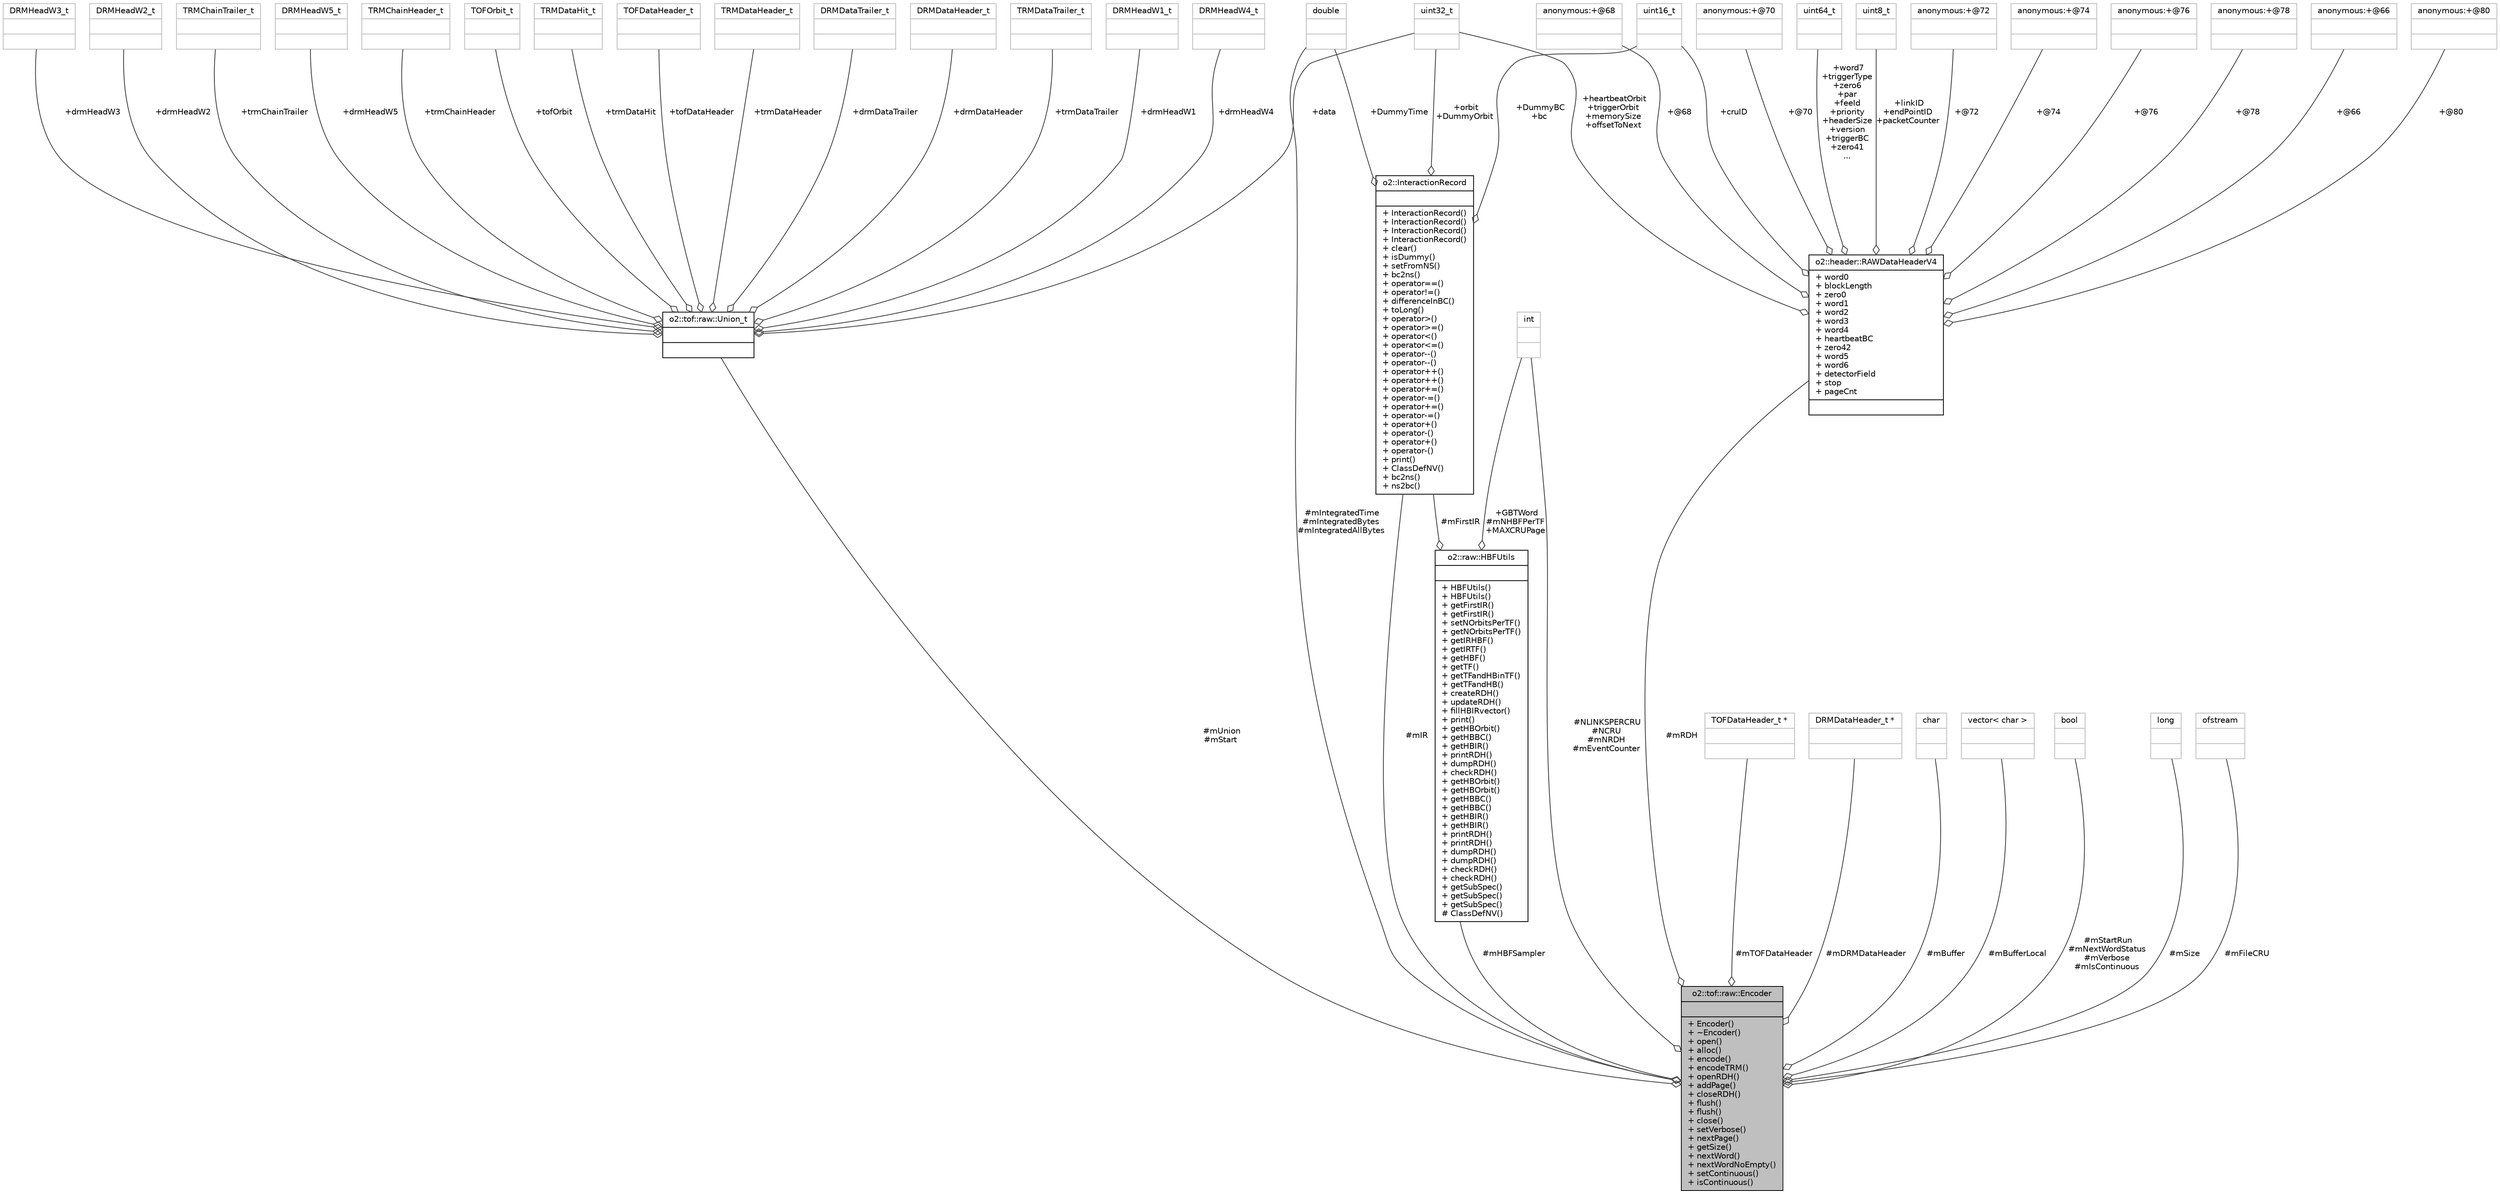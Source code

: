 digraph "o2::tof::raw::Encoder"
{
 // INTERACTIVE_SVG=YES
  bgcolor="transparent";
  edge [fontname="Helvetica",fontsize="10",labelfontname="Helvetica",labelfontsize="10"];
  node [fontname="Helvetica",fontsize="10",shape=record];
  Node1 [label="{o2::tof::raw::Encoder\n||+ Encoder()\l+ ~Encoder()\l+ open()\l+ alloc()\l+ encode()\l+ encodeTRM()\l+ openRDH()\l+ addPage()\l+ closeRDH()\l+ flush()\l+ flush()\l+ close()\l+ setVerbose()\l+ nextPage()\l+ getSize()\l+ nextWord()\l+ nextWordNoEmpty()\l+ setContinuous()\l+ isContinuous()\l}",height=0.2,width=0.4,color="black", fillcolor="grey75", style="filled", fontcolor="black"];
  Node2 -> Node1 [color="grey25",fontsize="10",style="solid",label=" #mHBFSampler" ,arrowhead="odiamond",fontname="Helvetica"];
  Node2 [label="{o2::raw::HBFUtils\n||+ HBFUtils()\l+ HBFUtils()\l+ getFirstIR()\l+ getFirstIR()\l+ setNOrbitsPerTF()\l+ getNOrbitsPerTF()\l+ getIRHBF()\l+ getIRTF()\l+ getHBF()\l+ getTF()\l+ getTFandHBinTF()\l+ getTFandHB()\l+ createRDH()\l+ updateRDH()\l+ fillHBIRvector()\l+ print()\l+ getHBOrbit()\l+ getHBBC()\l+ getHBIR()\l+ printRDH()\l+ dumpRDH()\l+ checkRDH()\l+ getHBOrbit()\l+ getHBOrbit()\l+ getHBBC()\l+ getHBBC()\l+ getHBIR()\l+ getHBIR()\l+ printRDH()\l+ printRDH()\l+ dumpRDH()\l+ dumpRDH()\l+ checkRDH()\l+ checkRDH()\l+ getSubSpec()\l+ getSubSpec()\l+ getSubSpec()\l# ClassDefNV()\l}",height=0.2,width=0.4,color="black",URL="$d0/d1b/classo2_1_1raw_1_1HBFUtils.html"];
  Node3 -> Node2 [color="grey25",fontsize="10",style="solid",label=" #mFirstIR" ,arrowhead="odiamond",fontname="Helvetica"];
  Node3 [label="{o2::InteractionRecord\n||+ InteractionRecord()\l+ InteractionRecord()\l+ InteractionRecord()\l+ InteractionRecord()\l+ clear()\l+ isDummy()\l+ setFromNS()\l+ bc2ns()\l+ operator==()\l+ operator!=()\l+ differenceInBC()\l+ toLong()\l+ operator\>()\l+ operator\>=()\l+ operator\<()\l+ operator\<=()\l+ operator--()\l+ operator--()\l+ operator++()\l+ operator++()\l+ operator+=()\l+ operator-=()\l+ operator+=()\l+ operator-=()\l+ operator+()\l+ operator-()\l+ operator+()\l+ operator-()\l+ print()\l+ ClassDefNV()\l+ bc2ns()\l+ ns2bc()\l}",height=0.2,width=0.4,color="black",URL="$d1/d21/structo2_1_1InteractionRecord.html"];
  Node4 -> Node3 [color="grey25",fontsize="10",style="solid",label=" +DummyTime" ,arrowhead="odiamond",fontname="Helvetica"];
  Node4 [label="{double\n||}",height=0.2,width=0.4,color="grey75"];
  Node5 -> Node3 [color="grey25",fontsize="10",style="solid",label=" +DummyBC\n+bc" ,arrowhead="odiamond",fontname="Helvetica"];
  Node5 [label="{uint16_t\n||}",height=0.2,width=0.4,color="grey75"];
  Node6 -> Node3 [color="grey25",fontsize="10",style="solid",label=" +orbit\n+DummyOrbit" ,arrowhead="odiamond",fontname="Helvetica"];
  Node6 [label="{uint32_t\n||}",height=0.2,width=0.4,color="grey75"];
  Node7 -> Node2 [color="grey25",fontsize="10",style="solid",label=" +GBTWord\n#mNHBFPerTF\n+MAXCRUPage" ,arrowhead="odiamond",fontname="Helvetica"];
  Node7 [label="{int\n||}",height=0.2,width=0.4,color="grey75"];
  Node3 -> Node1 [color="grey25",fontsize="10",style="solid",label=" #mIR" ,arrowhead="odiamond",fontname="Helvetica"];
  Node8 -> Node1 [color="grey25",fontsize="10",style="solid",label=" #mUnion\n#mStart" ,arrowhead="odiamond",fontname="Helvetica"];
  Node8 [label="{o2::tof::raw::Union_t\n||}",height=0.2,width=0.4,color="black",URL="$da/de5/uniono2_1_1tof_1_1raw_1_1Union__t.html"];
  Node9 -> Node8 [color="grey25",fontsize="10",style="solid",label=" +drmHeadW4" ,arrowhead="odiamond",fontname="Helvetica"];
  Node9 [label="{DRMHeadW4_t\n||}",height=0.2,width=0.4,color="grey75"];
  Node10 -> Node8 [color="grey25",fontsize="10",style="solid",label=" +drmHeadW3" ,arrowhead="odiamond",fontname="Helvetica"];
  Node10 [label="{DRMHeadW3_t\n||}",height=0.2,width=0.4,color="grey75"];
  Node11 -> Node8 [color="grey25",fontsize="10",style="solid",label=" +trmChainTrailer" ,arrowhead="odiamond",fontname="Helvetica"];
  Node11 [label="{TRMChainTrailer_t\n||}",height=0.2,width=0.4,color="grey75"];
  Node12 -> Node8 [color="grey25",fontsize="10",style="solid",label=" +drmHeadW5" ,arrowhead="odiamond",fontname="Helvetica"];
  Node12 [label="{DRMHeadW5_t\n||}",height=0.2,width=0.4,color="grey75"];
  Node13 -> Node8 [color="grey25",fontsize="10",style="solid",label=" +trmChainHeader" ,arrowhead="odiamond",fontname="Helvetica"];
  Node13 [label="{TRMChainHeader_t\n||}",height=0.2,width=0.4,color="grey75"];
  Node14 -> Node8 [color="grey25",fontsize="10",style="solid",label=" +tofOrbit" ,arrowhead="odiamond",fontname="Helvetica"];
  Node14 [label="{TOFOrbit_t\n||}",height=0.2,width=0.4,color="grey75"];
  Node15 -> Node8 [color="grey25",fontsize="10",style="solid",label=" +trmDataHit" ,arrowhead="odiamond",fontname="Helvetica"];
  Node15 [label="{TRMDataHit_t\n||}",height=0.2,width=0.4,color="grey75"];
  Node6 -> Node8 [color="grey25",fontsize="10",style="solid",label=" +data" ,arrowhead="odiamond",fontname="Helvetica"];
  Node16 -> Node8 [color="grey25",fontsize="10",style="solid",label=" +tofDataHeader" ,arrowhead="odiamond",fontname="Helvetica"];
  Node16 [label="{TOFDataHeader_t\n||}",height=0.2,width=0.4,color="grey75"];
  Node17 -> Node8 [color="grey25",fontsize="10",style="solid",label=" +trmDataHeader" ,arrowhead="odiamond",fontname="Helvetica"];
  Node17 [label="{TRMDataHeader_t\n||}",height=0.2,width=0.4,color="grey75"];
  Node18 -> Node8 [color="grey25",fontsize="10",style="solid",label=" +drmDataTrailer" ,arrowhead="odiamond",fontname="Helvetica"];
  Node18 [label="{DRMDataTrailer_t\n||}",height=0.2,width=0.4,color="grey75"];
  Node19 -> Node8 [color="grey25",fontsize="10",style="solid",label=" +drmHeadW2" ,arrowhead="odiamond",fontname="Helvetica"];
  Node19 [label="{DRMHeadW2_t\n||}",height=0.2,width=0.4,color="grey75"];
  Node20 -> Node8 [color="grey25",fontsize="10",style="solid",label=" +drmDataHeader" ,arrowhead="odiamond",fontname="Helvetica"];
  Node20 [label="{DRMDataHeader_t\n||}",height=0.2,width=0.4,color="grey75"];
  Node21 -> Node8 [color="grey25",fontsize="10",style="solid",label=" +trmDataTrailer" ,arrowhead="odiamond",fontname="Helvetica"];
  Node21 [label="{TRMDataTrailer_t\n||}",height=0.2,width=0.4,color="grey75"];
  Node22 -> Node8 [color="grey25",fontsize="10",style="solid",label=" +drmHeadW1" ,arrowhead="odiamond",fontname="Helvetica"];
  Node22 [label="{DRMHeadW1_t\n||}",height=0.2,width=0.4,color="grey75"];
  Node23 -> Node1 [color="grey25",fontsize="10",style="solid",label=" #mTOFDataHeader" ,arrowhead="odiamond",fontname="Helvetica"];
  Node23 [label="{TOFDataHeader_t *\n||}",height=0.2,width=0.4,color="grey75"];
  Node4 -> Node1 [color="grey25",fontsize="10",style="solid",label=" #mIntegratedTime\n#mIntegratedBytes\n#mIntegratedAllBytes" ,arrowhead="odiamond",fontname="Helvetica"];
  Node24 -> Node1 [color="grey25",fontsize="10",style="solid",label=" #mDRMDataHeader" ,arrowhead="odiamond",fontname="Helvetica"];
  Node24 [label="{DRMDataHeader_t *\n||}",height=0.2,width=0.4,color="grey75"];
  Node25 -> Node1 [color="grey25",fontsize="10",style="solid",label=" #mBuffer" ,arrowhead="odiamond",fontname="Helvetica"];
  Node25 [label="{char\n||}",height=0.2,width=0.4,color="grey75"];
  Node26 -> Node1 [color="grey25",fontsize="10",style="solid",label=" #mBufferLocal" ,arrowhead="odiamond",fontname="Helvetica"];
  Node26 [label="{vector\< char \>\n||}",height=0.2,width=0.4,color="grey75"];
  Node7 -> Node1 [color="grey25",fontsize="10",style="solid",label=" #NLINKSPERCRU\n#NCRU\n#mNRDH\n#mEventCounter" ,arrowhead="odiamond",fontname="Helvetica"];
  Node27 -> Node1 [color="grey25",fontsize="10",style="solid",label=" #mStartRun\n#mNextWordStatus\n#mVerbose\n#mIsContinuous" ,arrowhead="odiamond",fontname="Helvetica"];
  Node27 [label="{bool\n||}",height=0.2,width=0.4,color="grey75"];
  Node28 -> Node1 [color="grey25",fontsize="10",style="solid",label=" #mSize" ,arrowhead="odiamond",fontname="Helvetica"];
  Node28 [label="{long\n||}",height=0.2,width=0.4,color="grey75"];
  Node29 -> Node1 [color="grey25",fontsize="10",style="solid",label=" #mFileCRU" ,arrowhead="odiamond",fontname="Helvetica"];
  Node29 [label="{ofstream\n||}",height=0.2,width=0.4,color="grey75"];
  Node30 -> Node1 [color="grey25",fontsize="10",style="solid",label=" #mRDH" ,arrowhead="odiamond",fontname="Helvetica"];
  Node30 [label="{o2::header::RAWDataHeaderV4\n|+ word0\l+ blockLength\l+ zero0\l+ word1\l+ word2\l+ word3\l+ word4\l+ heartbeatBC\l+ zero42\l+ word5\l+ word6\l+ detectorField\l+ stop\l+ pageCnt\l|}",height=0.2,width=0.4,color="black",URL="$d8/d47/structo2_1_1header_1_1RAWDataHeaderV4.html"];
  Node31 -> Node30 [color="grey25",fontsize="10",style="solid",label=" +@68" ,arrowhead="odiamond",fontname="Helvetica"];
  Node31 [label="{anonymous:+@68\n||}",height=0.2,width=0.4,color="grey75"];
  Node32 -> Node30 [color="grey25",fontsize="10",style="solid",label=" +@70" ,arrowhead="odiamond",fontname="Helvetica"];
  Node32 [label="{anonymous:+@70\n||}",height=0.2,width=0.4,color="grey75"];
  Node33 -> Node30 [color="grey25",fontsize="10",style="solid",label=" +word7\n+triggerType\n+zero6\n+par\n+feeId\n+priority\n+headerSize\n+version\n+triggerBC\n+zero41\n..." ,arrowhead="odiamond",fontname="Helvetica"];
  Node33 [label="{uint64_t\n||}",height=0.2,width=0.4,color="grey75"];
  Node5 -> Node30 [color="grey25",fontsize="10",style="solid",label=" +cruID" ,arrowhead="odiamond",fontname="Helvetica"];
  Node34 -> Node30 [color="grey25",fontsize="10",style="solid",label=" +linkID\n+endPointID\n+packetCounter" ,arrowhead="odiamond",fontname="Helvetica"];
  Node34 [label="{uint8_t\n||}",height=0.2,width=0.4,color="grey75"];
  Node35 -> Node30 [color="grey25",fontsize="10",style="solid",label=" +@72" ,arrowhead="odiamond",fontname="Helvetica"];
  Node35 [label="{anonymous:+@72\n||}",height=0.2,width=0.4,color="grey75"];
  Node6 -> Node30 [color="grey25",fontsize="10",style="solid",label=" +heartbeatOrbit\n+triggerOrbit\n+memorySize\n+offsetToNext" ,arrowhead="odiamond",fontname="Helvetica"];
  Node36 -> Node30 [color="grey25",fontsize="10",style="solid",label=" +@74" ,arrowhead="odiamond",fontname="Helvetica"];
  Node36 [label="{anonymous:+@74\n||}",height=0.2,width=0.4,color="grey75"];
  Node37 -> Node30 [color="grey25",fontsize="10",style="solid",label=" +@76" ,arrowhead="odiamond",fontname="Helvetica"];
  Node37 [label="{anonymous:+@76\n||}",height=0.2,width=0.4,color="grey75"];
  Node38 -> Node30 [color="grey25",fontsize="10",style="solid",label=" +@78" ,arrowhead="odiamond",fontname="Helvetica"];
  Node38 [label="{anonymous:+@78\n||}",height=0.2,width=0.4,color="grey75"];
  Node39 -> Node30 [color="grey25",fontsize="10",style="solid",label=" +@66" ,arrowhead="odiamond",fontname="Helvetica"];
  Node39 [label="{anonymous:+@66\n||}",height=0.2,width=0.4,color="grey75"];
  Node40 -> Node30 [color="grey25",fontsize="10",style="solid",label=" +@80" ,arrowhead="odiamond",fontname="Helvetica"];
  Node40 [label="{anonymous:+@80\n||}",height=0.2,width=0.4,color="grey75"];
}
